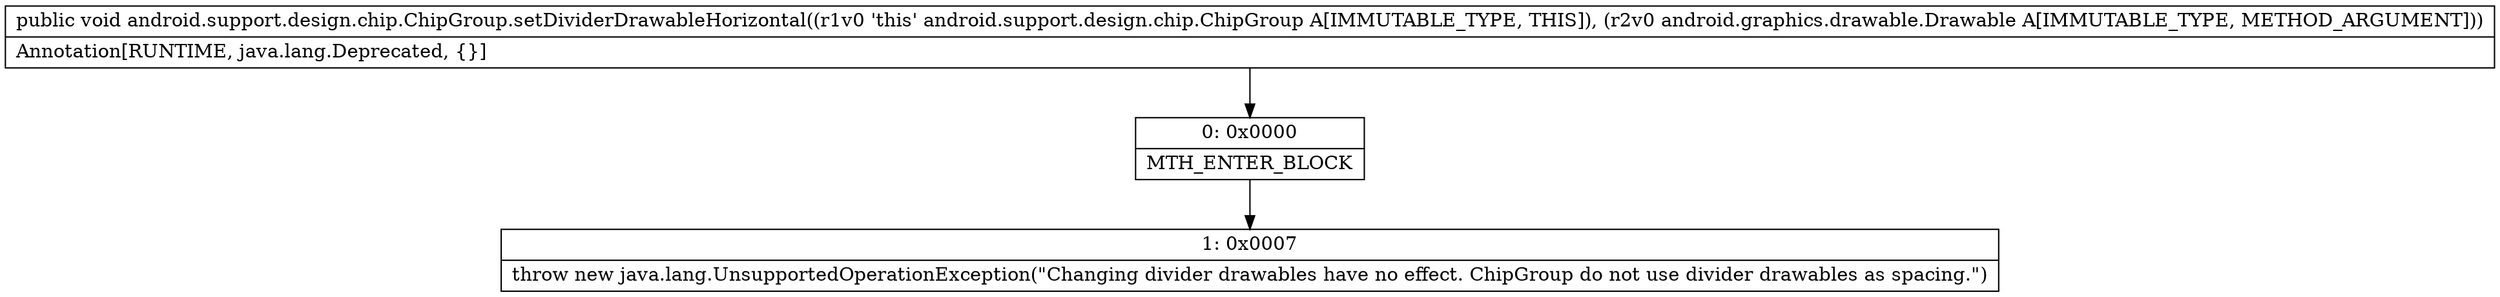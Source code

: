 digraph "CFG forandroid.support.design.chip.ChipGroup.setDividerDrawableHorizontal(Landroid\/graphics\/drawable\/Drawable;)V" {
Node_0 [shape=record,label="{0\:\ 0x0000|MTH_ENTER_BLOCK\l}"];
Node_1 [shape=record,label="{1\:\ 0x0007|throw new java.lang.UnsupportedOperationException(\"Changing divider drawables have no effect. ChipGroup do not use divider drawables as spacing.\")\l}"];
MethodNode[shape=record,label="{public void android.support.design.chip.ChipGroup.setDividerDrawableHorizontal((r1v0 'this' android.support.design.chip.ChipGroup A[IMMUTABLE_TYPE, THIS]), (r2v0 android.graphics.drawable.Drawable A[IMMUTABLE_TYPE, METHOD_ARGUMENT]))  | Annotation[RUNTIME, java.lang.Deprecated, \{\}]\l}"];
MethodNode -> Node_0;
Node_0 -> Node_1;
}

